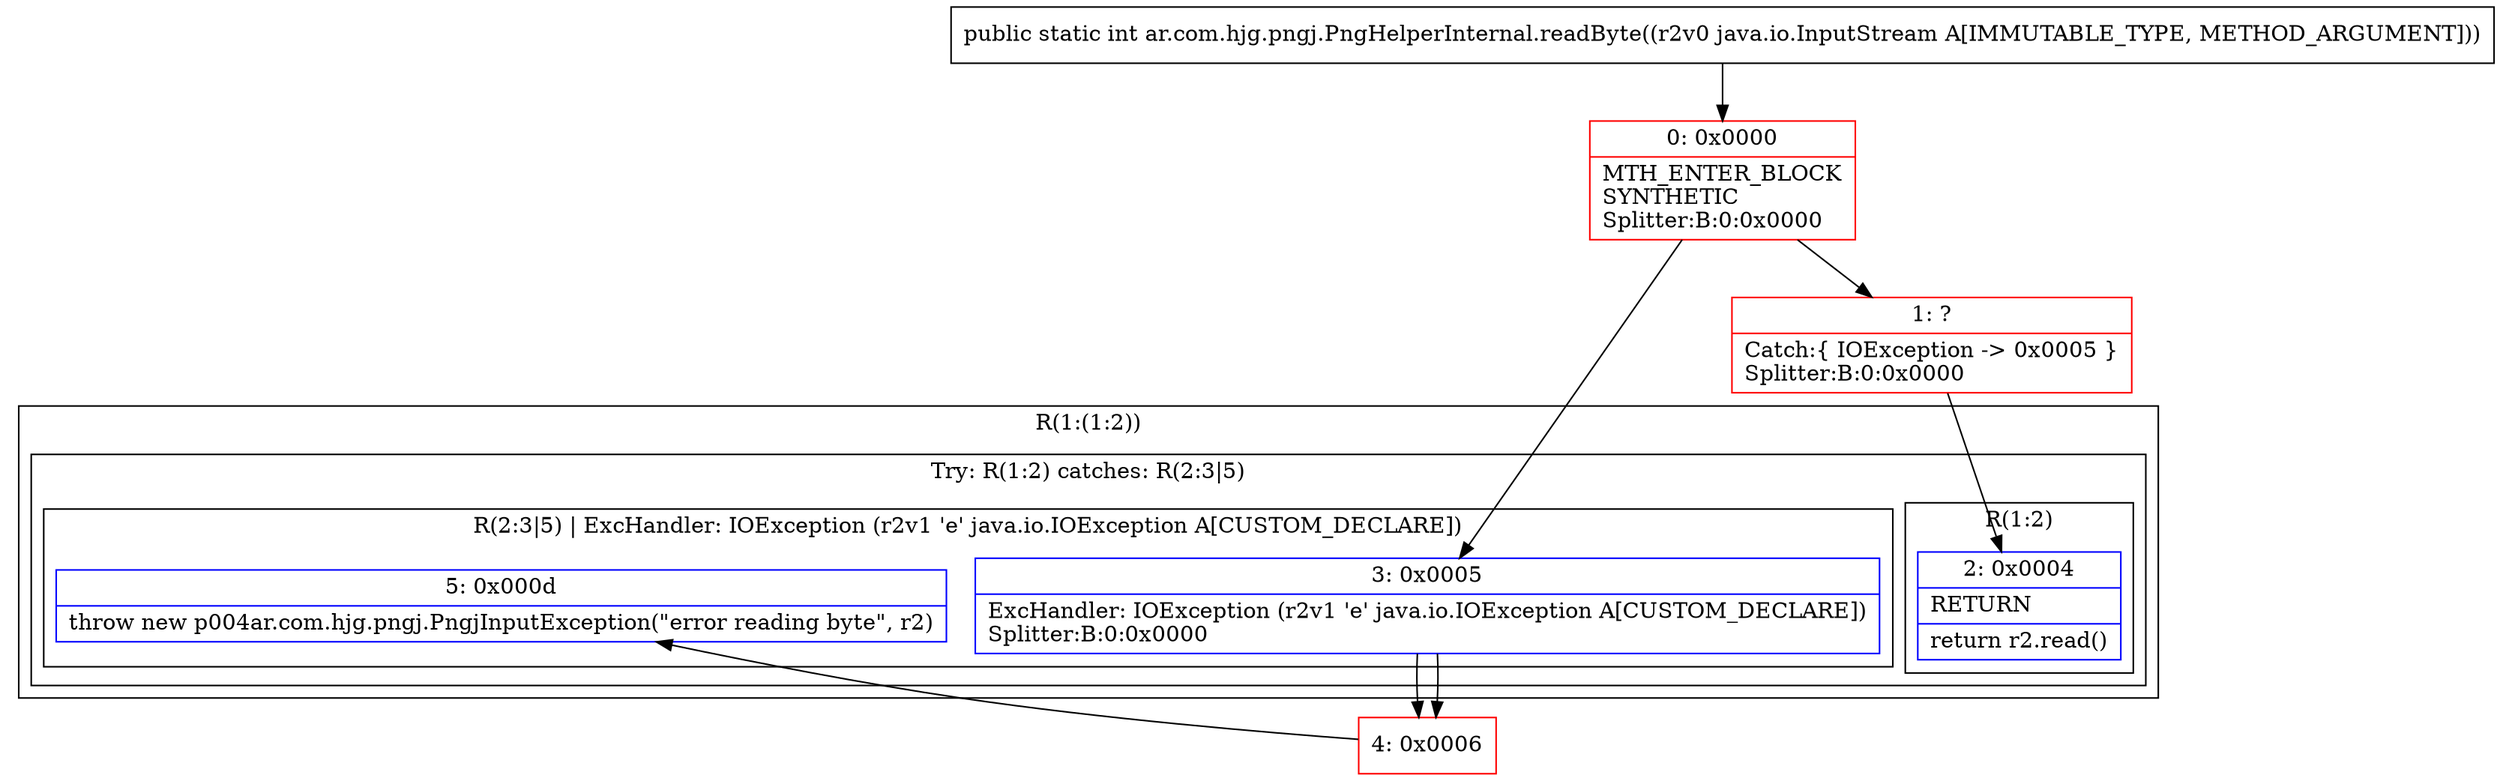 digraph "CFG forar.com.hjg.pngj.PngHelperInternal.readByte(Ljava\/io\/InputStream;)I" {
subgraph cluster_Region_617479408 {
label = "R(1:(1:2))";
node [shape=record,color=blue];
subgraph cluster_TryCatchRegion_510386694 {
label = "Try: R(1:2) catches: R(2:3|5)";
node [shape=record,color=blue];
subgraph cluster_Region_1828922195 {
label = "R(1:2)";
node [shape=record,color=blue];
Node_2 [shape=record,label="{2\:\ 0x0004|RETURN\l|return r2.read()\l}"];
}
subgraph cluster_Region_1135009486 {
label = "R(2:3|5) | ExcHandler: IOException (r2v1 'e' java.io.IOException A[CUSTOM_DECLARE])\l";
node [shape=record,color=blue];
Node_3 [shape=record,label="{3\:\ 0x0005|ExcHandler: IOException (r2v1 'e' java.io.IOException A[CUSTOM_DECLARE])\lSplitter:B:0:0x0000\l}"];
Node_5 [shape=record,label="{5\:\ 0x000d|throw new p004ar.com.hjg.pngj.PngjInputException(\"error reading byte\", r2)\l}"];
}
}
}
subgraph cluster_Region_1135009486 {
label = "R(2:3|5) | ExcHandler: IOException (r2v1 'e' java.io.IOException A[CUSTOM_DECLARE])\l";
node [shape=record,color=blue];
Node_3 [shape=record,label="{3\:\ 0x0005|ExcHandler: IOException (r2v1 'e' java.io.IOException A[CUSTOM_DECLARE])\lSplitter:B:0:0x0000\l}"];
Node_5 [shape=record,label="{5\:\ 0x000d|throw new p004ar.com.hjg.pngj.PngjInputException(\"error reading byte\", r2)\l}"];
}
Node_0 [shape=record,color=red,label="{0\:\ 0x0000|MTH_ENTER_BLOCK\lSYNTHETIC\lSplitter:B:0:0x0000\l}"];
Node_1 [shape=record,color=red,label="{1\:\ ?|Catch:\{ IOException \-\> 0x0005 \}\lSplitter:B:0:0x0000\l}"];
Node_4 [shape=record,color=red,label="{4\:\ 0x0006}"];
MethodNode[shape=record,label="{public static int ar.com.hjg.pngj.PngHelperInternal.readByte((r2v0 java.io.InputStream A[IMMUTABLE_TYPE, METHOD_ARGUMENT])) }"];
MethodNode -> Node_0;
Node_3 -> Node_4;
Node_3 -> Node_4;
Node_0 -> Node_1;
Node_0 -> Node_3;
Node_1 -> Node_2;
Node_4 -> Node_5;
}

